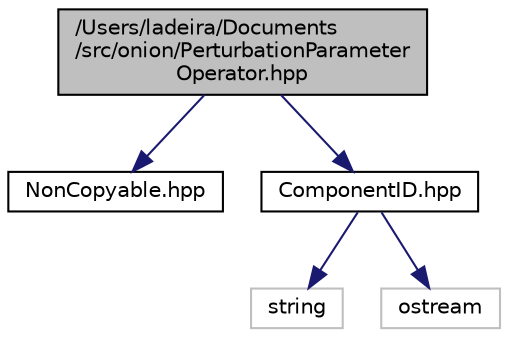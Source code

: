 digraph "/Users/ladeira/Documents/src/onion/PerturbationParameterOperator.hpp"
{
 // LATEX_PDF_SIZE
  edge [fontname="Helvetica",fontsize="10",labelfontname="Helvetica",labelfontsize="10"];
  node [fontname="Helvetica",fontsize="10",shape=record];
  Node1 [label="/Users/ladeira/Documents\l/src/onion/PerturbationParameter\lOperator.hpp",height=0.2,width=0.4,color="black", fillcolor="grey75", style="filled", fontcolor="black",tooltip="This header has the definition of the CreateOperator component."];
  Node1 -> Node2 [color="midnightblue",fontsize="10",style="solid",fontname="Helvetica"];
  Node2 [label="NonCopyable.hpp",height=0.2,width=0.4,color="black", fillcolor="white", style="filled",URL="$_non_copyable_8hpp.html",tooltip="Contains the declaration of the NonCopyable class."];
  Node1 -> Node3 [color="midnightblue",fontsize="10",style="solid",fontname="Helvetica"];
  Node3 [label="ComponentID.hpp",height=0.2,width=0.4,color="black", fillcolor="white", style="filled",URL="$_component_i_d_8hpp.html",tooltip=" "];
  Node3 -> Node4 [color="midnightblue",fontsize="10",style="solid",fontname="Helvetica"];
  Node4 [label="string",height=0.2,width=0.4,color="grey75", fillcolor="white", style="filled",tooltip=" "];
  Node3 -> Node5 [color="midnightblue",fontsize="10",style="solid",fontname="Helvetica"];
  Node5 [label="ostream",height=0.2,width=0.4,color="grey75", fillcolor="white", style="filled",tooltip=" "];
}
